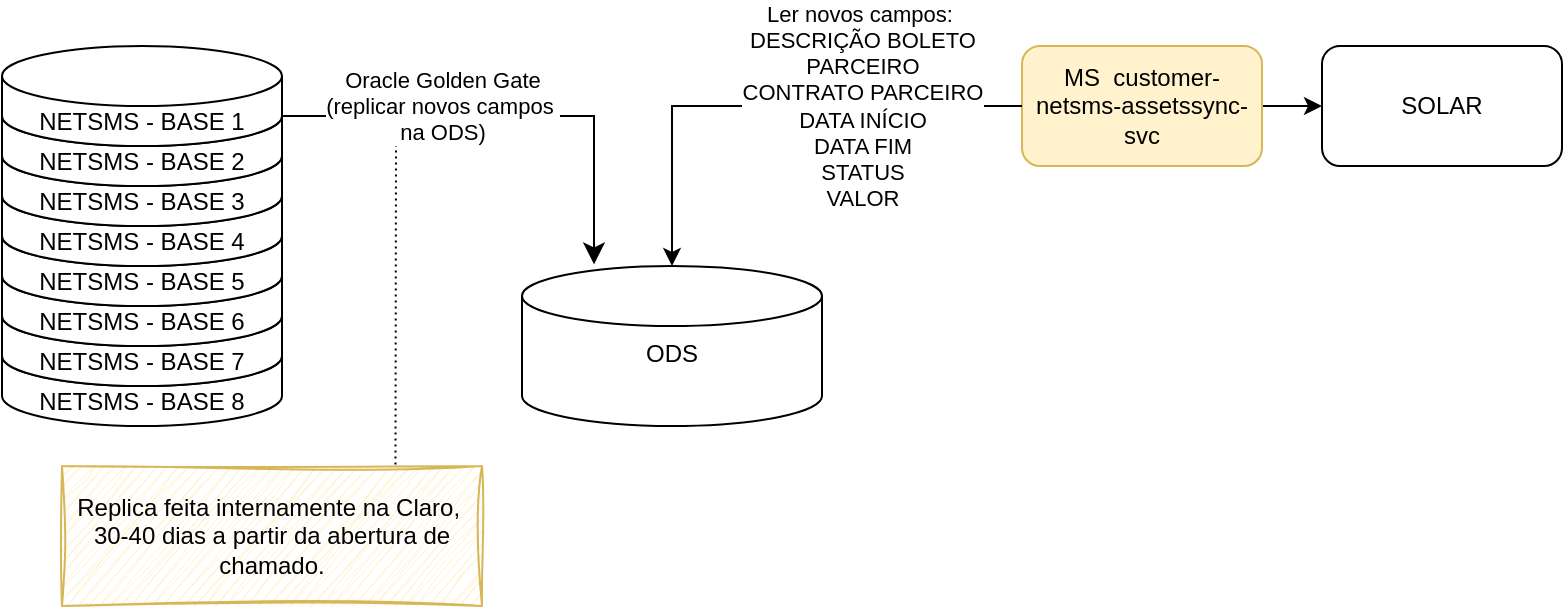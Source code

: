 <mxfile version="24.5.5" type="github" pages="2">
  <diagram name="Novos campos" id="d8rBECP_h64GZ1vk1dMh">
    <mxGraphModel dx="1050" dy="530" grid="1" gridSize="10" guides="1" tooltips="1" connect="1" arrows="1" fold="1" page="1" pageScale="1" pageWidth="827" pageHeight="1169" math="0" shadow="0">
      <root>
        <mxCell id="0" />
        <mxCell id="1" parent="0" />
        <mxCell id="OENSiATPbZI55zizup1Y-1" value="ODS" style="shape=cylinder3;whiteSpace=wrap;html=1;boundedLbl=1;backgroundOutline=1;size=15;verticalAlign=top;" parent="1" vertex="1">
          <mxGeometry x="290" y="190" width="150" height="80" as="geometry" />
        </mxCell>
        <mxCell id="OENSiATPbZI55zizup1Y-5" style="edgeStyle=orthogonalEdgeStyle;rounded=0;orthogonalLoop=1;jettySize=auto;html=1;entryX=0;entryY=0.5;entryDx=0;entryDy=0;" parent="1" source="OENSiATPbZI55zizup1Y-2" target="OENSiATPbZI55zizup1Y-6" edge="1">
          <mxGeometry relative="1" as="geometry">
            <mxPoint x="690" y="110" as="targetPoint" />
          </mxGeometry>
        </mxCell>
        <mxCell id="OENSiATPbZI55zizup1Y-2" value="MS&amp;nbsp;&lt;span dir=&quot;ltr&quot; class=&quot;ui-provider a b c d e f g h i j k l m n o p q r s t u v w x y z ab ac ae af ag ah ai aj ak&quot;&gt; customer-netsms-assetssync-svc&lt;/span&gt;" style="rounded=1;whiteSpace=wrap;html=1;fillColor=#fff2cc;strokeColor=#d6b656;" parent="1" vertex="1">
          <mxGeometry x="540" y="80" width="120" height="60" as="geometry" />
        </mxCell>
        <mxCell id="OENSiATPbZI55zizup1Y-3" style="edgeStyle=orthogonalEdgeStyle;rounded=0;orthogonalLoop=1;jettySize=auto;html=1;entryX=0.5;entryY=0;entryDx=0;entryDy=0;entryPerimeter=0;" parent="1" source="OENSiATPbZI55zizup1Y-2" target="OENSiATPbZI55zizup1Y-1" edge="1">
          <mxGeometry relative="1" as="geometry" />
        </mxCell>
        <mxCell id="OENSiATPbZI55zizup1Y-4" value="Ler novos campos:&amp;nbsp;&lt;div&gt;DESCRIÇÃO BOLETO&lt;br&gt;&lt;div&gt;&lt;div&gt;PARCEIRO​&lt;/div&gt;&lt;div&gt;CONTRATO PARCEIRO​&lt;/div&gt;&lt;div&gt;DATA INÍCIO​&lt;/div&gt;&lt;div&gt;DATA FIM​&lt;/div&gt;&lt;div&gt;STATUS​&lt;/div&gt;&lt;div&gt;VALOR​&lt;/div&gt;&lt;/div&gt;&lt;/div&gt;" style="edgeLabel;html=1;align=center;verticalAlign=middle;resizable=0;points=[];" parent="OENSiATPbZI55zizup1Y-3" vertex="1" connectable="0">
          <mxGeometry x="-0.146" y="-3" relative="1" as="geometry">
            <mxPoint x="29" y="3" as="offset" />
          </mxGeometry>
        </mxCell>
        <mxCell id="OENSiATPbZI55zizup1Y-6" value="SOLAR" style="rounded=1;whiteSpace=wrap;html=1;" parent="1" vertex="1">
          <mxGeometry x="690" y="80" width="120" height="60" as="geometry" />
        </mxCell>
        <mxCell id="4XYswVzpXXXGzXN83mXn-10" value="" style="edgeStyle=elbowEdgeStyle;elbow=vertical;endArrow=classic;html=1;curved=0;rounded=0;endSize=8;startSize=8;entryX=0.24;entryY=-0.01;entryDx=0;entryDy=0;entryPerimeter=0;exitX=1;exitY=0;exitDx=0;exitDy=15;exitPerimeter=0;" edge="1" parent="1" source="4XYswVzpXXXGzXN83mXn-2" target="OENSiATPbZI55zizup1Y-1">
          <mxGeometry width="50" height="50" relative="1" as="geometry">
            <mxPoint x="230" y="100" as="sourcePoint" />
            <mxPoint x="440" y="50" as="targetPoint" />
            <Array as="points">
              <mxPoint x="240" y="115" />
            </Array>
          </mxGeometry>
        </mxCell>
        <mxCell id="4XYswVzpXXXGzXN83mXn-12" value="Oracle Golden Gate&lt;div&gt;(replicar novos campos&amp;nbsp;&lt;/div&gt;&lt;div&gt;na ODS)&lt;/div&gt;" style="edgeLabel;html=1;align=center;verticalAlign=middle;resizable=0;points=[];" vertex="1" connectable="0" parent="4XYswVzpXXXGzXN83mXn-10">
          <mxGeometry x="-0.385" y="3" relative="1" as="geometry">
            <mxPoint x="9" y="-2" as="offset" />
          </mxGeometry>
        </mxCell>
        <mxCell id="4XYswVzpXXXGzXN83mXn-11" value="" style="group" vertex="1" connectable="0" parent="1">
          <mxGeometry x="30" y="80" width="140" height="190" as="geometry" />
        </mxCell>
        <mxCell id="4XYswVzpXXXGzXN83mXn-5" value="NETSMS - BASE 8" style="shape=cylinder3;whiteSpace=wrap;html=1;boundedLbl=1;backgroundOutline=1;size=15;" vertex="1" parent="4XYswVzpXXXGzXN83mXn-11">
          <mxGeometry y="140" width="140" height="50" as="geometry" />
        </mxCell>
        <mxCell id="4XYswVzpXXXGzXN83mXn-6" value="NETSMS - BASE 7" style="shape=cylinder3;whiteSpace=wrap;html=1;boundedLbl=1;backgroundOutline=1;size=15;" vertex="1" parent="4XYswVzpXXXGzXN83mXn-11">
          <mxGeometry y="120" width="140" height="50" as="geometry" />
        </mxCell>
        <mxCell id="4XYswVzpXXXGzXN83mXn-7" value="NETSMS - BASE 6" style="shape=cylinder3;whiteSpace=wrap;html=1;boundedLbl=1;backgroundOutline=1;size=15;" vertex="1" parent="4XYswVzpXXXGzXN83mXn-11">
          <mxGeometry y="100" width="140" height="50" as="geometry" />
        </mxCell>
        <mxCell id="4XYswVzpXXXGzXN83mXn-8" value="NETSMS - BASE 5" style="shape=cylinder3;whiteSpace=wrap;html=1;boundedLbl=1;backgroundOutline=1;size=15;" vertex="1" parent="4XYswVzpXXXGzXN83mXn-11">
          <mxGeometry y="80" width="140" height="50" as="geometry" />
        </mxCell>
        <mxCell id="4XYswVzpXXXGzXN83mXn-3" value="NETSMS - BASE 4" style="shape=cylinder3;whiteSpace=wrap;html=1;boundedLbl=1;backgroundOutline=1;size=15;" vertex="1" parent="4XYswVzpXXXGzXN83mXn-11">
          <mxGeometry y="60" width="140" height="50" as="geometry" />
        </mxCell>
        <mxCell id="4XYswVzpXXXGzXN83mXn-4" value="NETSMS - BASE 3" style="shape=cylinder3;whiteSpace=wrap;html=1;boundedLbl=1;backgroundOutline=1;size=15;" vertex="1" parent="4XYswVzpXXXGzXN83mXn-11">
          <mxGeometry y="40" width="140" height="50" as="geometry" />
        </mxCell>
        <mxCell id="4XYswVzpXXXGzXN83mXn-2" value="NETSMS - BASE 2" style="shape=cylinder3;whiteSpace=wrap;html=1;boundedLbl=1;backgroundOutline=1;size=15;" vertex="1" parent="4XYswVzpXXXGzXN83mXn-11">
          <mxGeometry y="20" width="140" height="50" as="geometry" />
        </mxCell>
        <mxCell id="4XYswVzpXXXGzXN83mXn-1" value="NETSMS - BASE 1" style="shape=cylinder3;whiteSpace=wrap;html=1;boundedLbl=1;backgroundOutline=1;size=15;" vertex="1" parent="4XYswVzpXXXGzXN83mXn-11">
          <mxGeometry width="140" height="50" as="geometry" />
        </mxCell>
        <mxCell id="4XYswVzpXXXGzXN83mXn-13" value="Replica feita internamente na Claro,&amp;nbsp; 30-40 dias a partir da abertura de chamado." style="text;html=1;align=center;verticalAlign=middle;whiteSpace=wrap;rounded=0;fillColor=#fff2cc;strokeColor=#d6b656;sketch=1;curveFitting=1;jiggle=2;" vertex="1" parent="1">
          <mxGeometry x="60" y="290" width="210" height="70" as="geometry" />
        </mxCell>
        <mxCell id="4XYswVzpXXXGzXN83mXn-14" value="" style="endArrow=none;html=1;rounded=0;exitX=0.794;exitY=-0.011;exitDx=0;exitDy=0;exitPerimeter=0;dashed=1;dashPattern=1 2;" edge="1" parent="1" source="4XYswVzpXXXGzXN83mXn-13">
          <mxGeometry width="50" height="50" relative="1" as="geometry">
            <mxPoint x="390" y="200" as="sourcePoint" />
            <mxPoint x="227" y="130" as="targetPoint" />
          </mxGeometry>
        </mxCell>
      </root>
    </mxGraphModel>
  </diagram>
  <diagram name="Performance" id="R1JaamWQcrFY3OawWxU-">
    <mxGraphModel dx="1050" dy="530" grid="1" gridSize="10" guides="1" tooltips="1" connect="1" arrows="1" fold="1" page="1" pageScale="1" pageWidth="827" pageHeight="1169" math="0" shadow="0">
      <root>
        <mxCell id="YWZ8qudDUFrtY-XEBCpL-0" />
        <mxCell id="YWZ8qudDUFrtY-XEBCpL-1" parent="YWZ8qudDUFrtY-XEBCpL-0" />
        <mxCell id="YWZ8qudDUFrtY-XEBCpL-2" value="ODS" style="shape=cylinder3;whiteSpace=wrap;html=1;boundedLbl=1;backgroundOutline=1;size=15;verticalAlign=top;" parent="YWZ8qudDUFrtY-XEBCpL-1" vertex="1">
          <mxGeometry x="150" y="190" width="250" height="80" as="geometry" />
        </mxCell>
        <mxCell id="YWZ8qudDUFrtY-XEBCpL-3" style="edgeStyle=orthogonalEdgeStyle;rounded=0;orthogonalLoop=1;jettySize=auto;html=1;entryX=0;entryY=0.5;entryDx=0;entryDy=0;" parent="YWZ8qudDUFrtY-XEBCpL-1" source="YWZ8qudDUFrtY-XEBCpL-4" target="YWZ8qudDUFrtY-XEBCpL-7" edge="1">
          <mxGeometry relative="1" as="geometry">
            <mxPoint x="690" y="110" as="targetPoint" />
          </mxGeometry>
        </mxCell>
        <mxCell id="r7JMKZSOCLxWXZMqLrQn-0" value="&lt;b&gt;GET:&lt;/b&gt;&amp;nbsp;&lt;div&gt;CPF/CNPJ&lt;div&gt;&lt;b&gt;RESPONSE&lt;/b&gt;:&amp;nbsp;&lt;/div&gt;&lt;div&gt;NR CONTRATO,&amp;nbsp;&lt;/div&gt;&lt;div&gt;OPERADORA,&amp;nbsp;&lt;/div&gt;&lt;div&gt;STATUS&lt;/div&gt;&lt;/div&gt;&lt;div&gt;&lt;br&gt;&lt;/div&gt;&lt;div&gt;&lt;i&gt;*PAGINADO&lt;/i&gt;&lt;/div&gt;" style="edgeLabel;html=1;align=center;verticalAlign=middle;resizable=0;points=[];" vertex="1" connectable="0" parent="YWZ8qudDUFrtY-XEBCpL-3">
          <mxGeometry x="0.198" relative="1" as="geometry">
            <mxPoint as="offset" />
          </mxGeometry>
        </mxCell>
        <mxCell id="r7JMKZSOCLxWXZMqLrQn-1" style="edgeStyle=orthogonalEdgeStyle;rounded=0;orthogonalLoop=1;jettySize=auto;html=1;entryX=0.5;entryY=1;entryDx=0;entryDy=0;exitX=0.75;exitY=1;exitDx=0;exitDy=0;" edge="1" parent="YWZ8qudDUFrtY-XEBCpL-1" source="YWZ8qudDUFrtY-XEBCpL-4" target="YWZ8qudDUFrtY-XEBCpL-7">
          <mxGeometry relative="1" as="geometry">
            <Array as="points">
              <mxPoint x="470" y="240" />
              <mxPoint x="750" y="240" />
            </Array>
          </mxGeometry>
        </mxCell>
        <mxCell id="r7JMKZSOCLxWXZMqLrQn-2" value="&lt;b&gt;GET&lt;/b&gt;:&lt;div&gt;NR CONTRATO&lt;/div&gt;&lt;div&gt;OPERADORA&lt;/div&gt;&lt;div&gt;&lt;b&gt;RESPONSE&lt;/b&gt;:&lt;/div&gt;&lt;div&gt;DETALHES CONTRATO&lt;/div&gt;&lt;div&gt;&lt;br&gt;&lt;/div&gt;&lt;div&gt;&lt;i&gt;*PAGINADO&lt;/i&gt;&amp;nbsp;&lt;/div&gt;" style="edgeLabel;html=1;align=center;verticalAlign=middle;resizable=0;points=[];" vertex="1" connectable="0" parent="r7JMKZSOCLxWXZMqLrQn-1">
          <mxGeometry x="-0.063" y="-2" relative="1" as="geometry">
            <mxPoint x="25" y="-2" as="offset" />
          </mxGeometry>
        </mxCell>
        <mxCell id="YWZ8qudDUFrtY-XEBCpL-4" value="MS&amp;nbsp;&lt;span dir=&quot;ltr&quot; class=&quot;ui-provider a b c d e f g h i j k l m n o p q r s t u v w x y z ab ac ae af ag ah ai aj ak&quot;&gt; customer-netsms-assetssync-svc&lt;/span&gt;" style="rounded=1;whiteSpace=wrap;html=1;fillColor=#fff2cc;strokeColor=#d6b656;" parent="YWZ8qudDUFrtY-XEBCpL-1" vertex="1">
          <mxGeometry x="380" y="80" width="120" height="60" as="geometry" />
        </mxCell>
        <mxCell id="YWZ8qudDUFrtY-XEBCpL-5" style="edgeStyle=orthogonalEdgeStyle;rounded=0;orthogonalLoop=1;jettySize=auto;html=1;entryX=0.5;entryY=0;entryDx=0;entryDy=0;entryPerimeter=0;exitX=0;exitY=0.5;exitDx=0;exitDy=0;" parent="YWZ8qudDUFrtY-XEBCpL-1" source="YWZ8qudDUFrtY-XEBCpL-4" target="YWZ8qudDUFrtY-XEBCpL-2" edge="1">
          <mxGeometry relative="1" as="geometry" />
        </mxCell>
        <mxCell id="YWZ8qudDUFrtY-XEBCpL-7" value="SOLAR" style="rounded=1;whiteSpace=wrap;html=1;" parent="YWZ8qudDUFrtY-XEBCpL-1" vertex="1">
          <mxGeometry x="690" y="80" width="120" height="60" as="geometry" />
        </mxCell>
      </root>
    </mxGraphModel>
  </diagram>
</mxfile>
